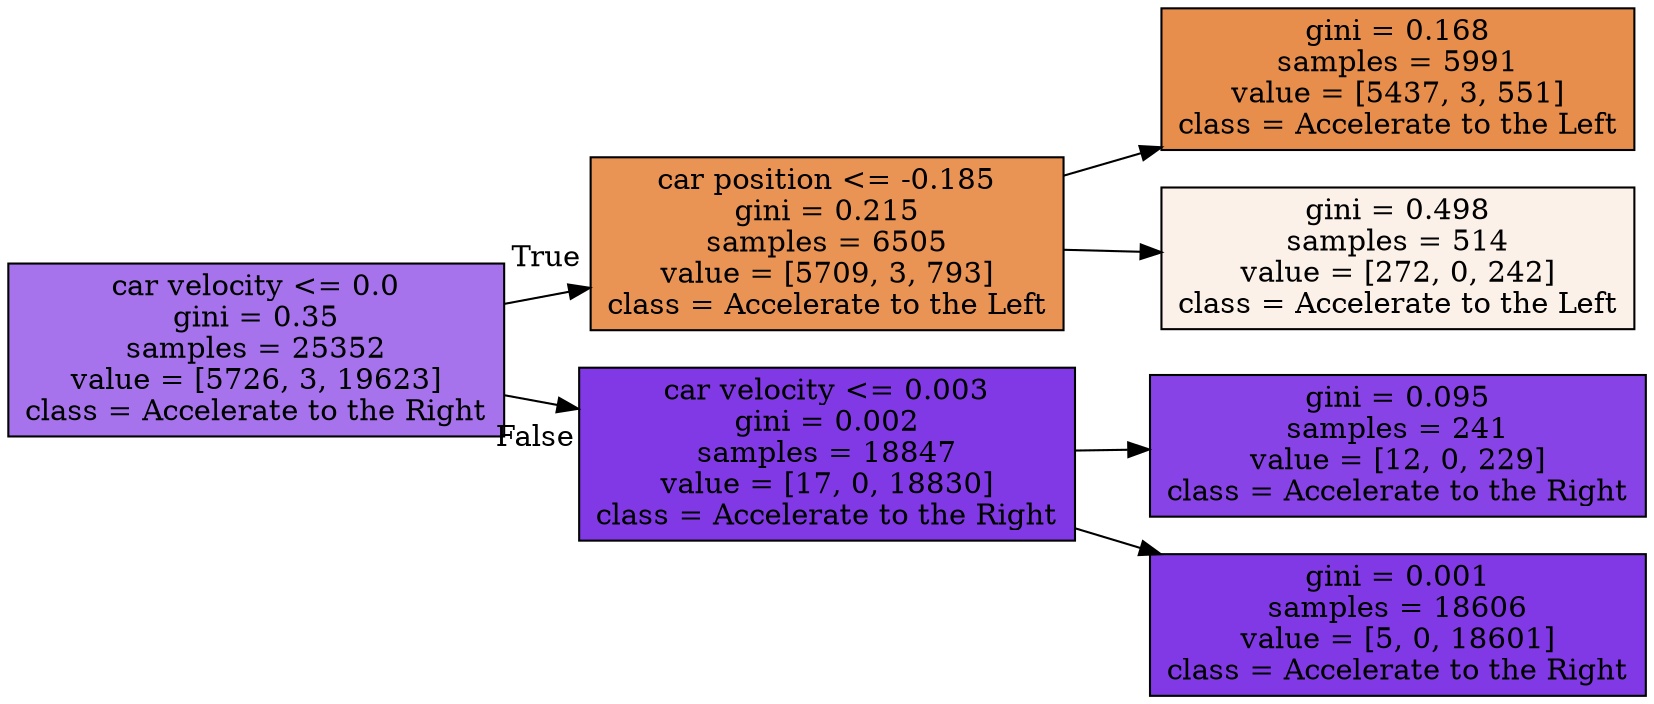 digraph Tree {
node [shape=box, style="filled", color="black"] ;
rankdir=LR ;
0 [label="car velocity <= 0.0\ngini = 0.35\nsamples = 25352\nvalue = [5726, 3, 19623]\nclass = Accelerate to the Right", fillcolor="#a673ed"] ;
1 [label="car position <= -0.185\ngini = 0.215\nsamples = 6505\nvalue = [5709, 3, 793]\nclass = Accelerate to the Left", fillcolor="#e99355"] ;
0 -> 1 [labeldistance=2.5, labelangle=-45, headlabel="True"] ;
2 [label="gini = 0.168\nsamples = 5991\nvalue = [5437, 3, 551]\nclass = Accelerate to the Left", fillcolor="#e88e4d"] ;
1 -> 2 ;
3 [label="gini = 0.498\nsamples = 514\nvalue = [272, 0, 242]\nclass = Accelerate to the Left", fillcolor="#fcf1e9"] ;
1 -> 3 ;
4 [label="car velocity <= 0.003\ngini = 0.002\nsamples = 18847\nvalue = [17, 0, 18830]\nclass = Accelerate to the Right", fillcolor="#8139e5"] ;
0 -> 4 [labeldistance=2.5, labelangle=45, headlabel="False"] ;
5 [label="gini = 0.095\nsamples = 241\nvalue = [12, 0, 229]\nclass = Accelerate to the Right", fillcolor="#8843e6"] ;
4 -> 5 ;
6 [label="gini = 0.001\nsamples = 18606\nvalue = [5, 0, 18601]\nclass = Accelerate to the Right", fillcolor="#8139e5"] ;
4 -> 6 ;
}